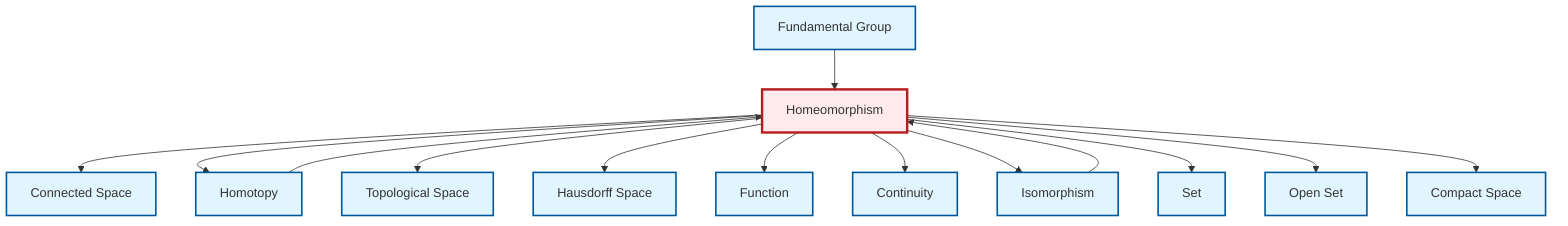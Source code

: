 graph TD
    classDef definition fill:#e1f5fe,stroke:#01579b,stroke-width:2px
    classDef theorem fill:#f3e5f5,stroke:#4a148c,stroke-width:2px
    classDef axiom fill:#fff3e0,stroke:#e65100,stroke-width:2px
    classDef example fill:#e8f5e9,stroke:#1b5e20,stroke-width:2px
    classDef current fill:#ffebee,stroke:#b71c1c,stroke-width:3px
    def-compact["Compact Space"]:::definition
    def-homeomorphism["Homeomorphism"]:::definition
    def-open-set["Open Set"]:::definition
    def-homotopy["Homotopy"]:::definition
    def-fundamental-group["Fundamental Group"]:::definition
    def-function["Function"]:::definition
    def-isomorphism["Isomorphism"]:::definition
    def-topological-space["Topological Space"]:::definition
    def-hausdorff["Hausdorff Space"]:::definition
    def-connected["Connected Space"]:::definition
    def-continuity["Continuity"]:::definition
    def-set["Set"]:::definition
    def-homotopy --> def-homeomorphism
    def-homeomorphism --> def-connected
    def-homeomorphism --> def-homotopy
    def-homeomorphism --> def-topological-space
    def-homeomorphism --> def-hausdorff
    def-homeomorphism --> def-function
    def-homeomorphism --> def-continuity
    def-homeomorphism --> def-isomorphism
    def-homeomorphism --> def-set
    def-isomorphism --> def-homeomorphism
    def-homeomorphism --> def-open-set
    def-fundamental-group --> def-homeomorphism
    def-homeomorphism --> def-compact
    class def-homeomorphism current